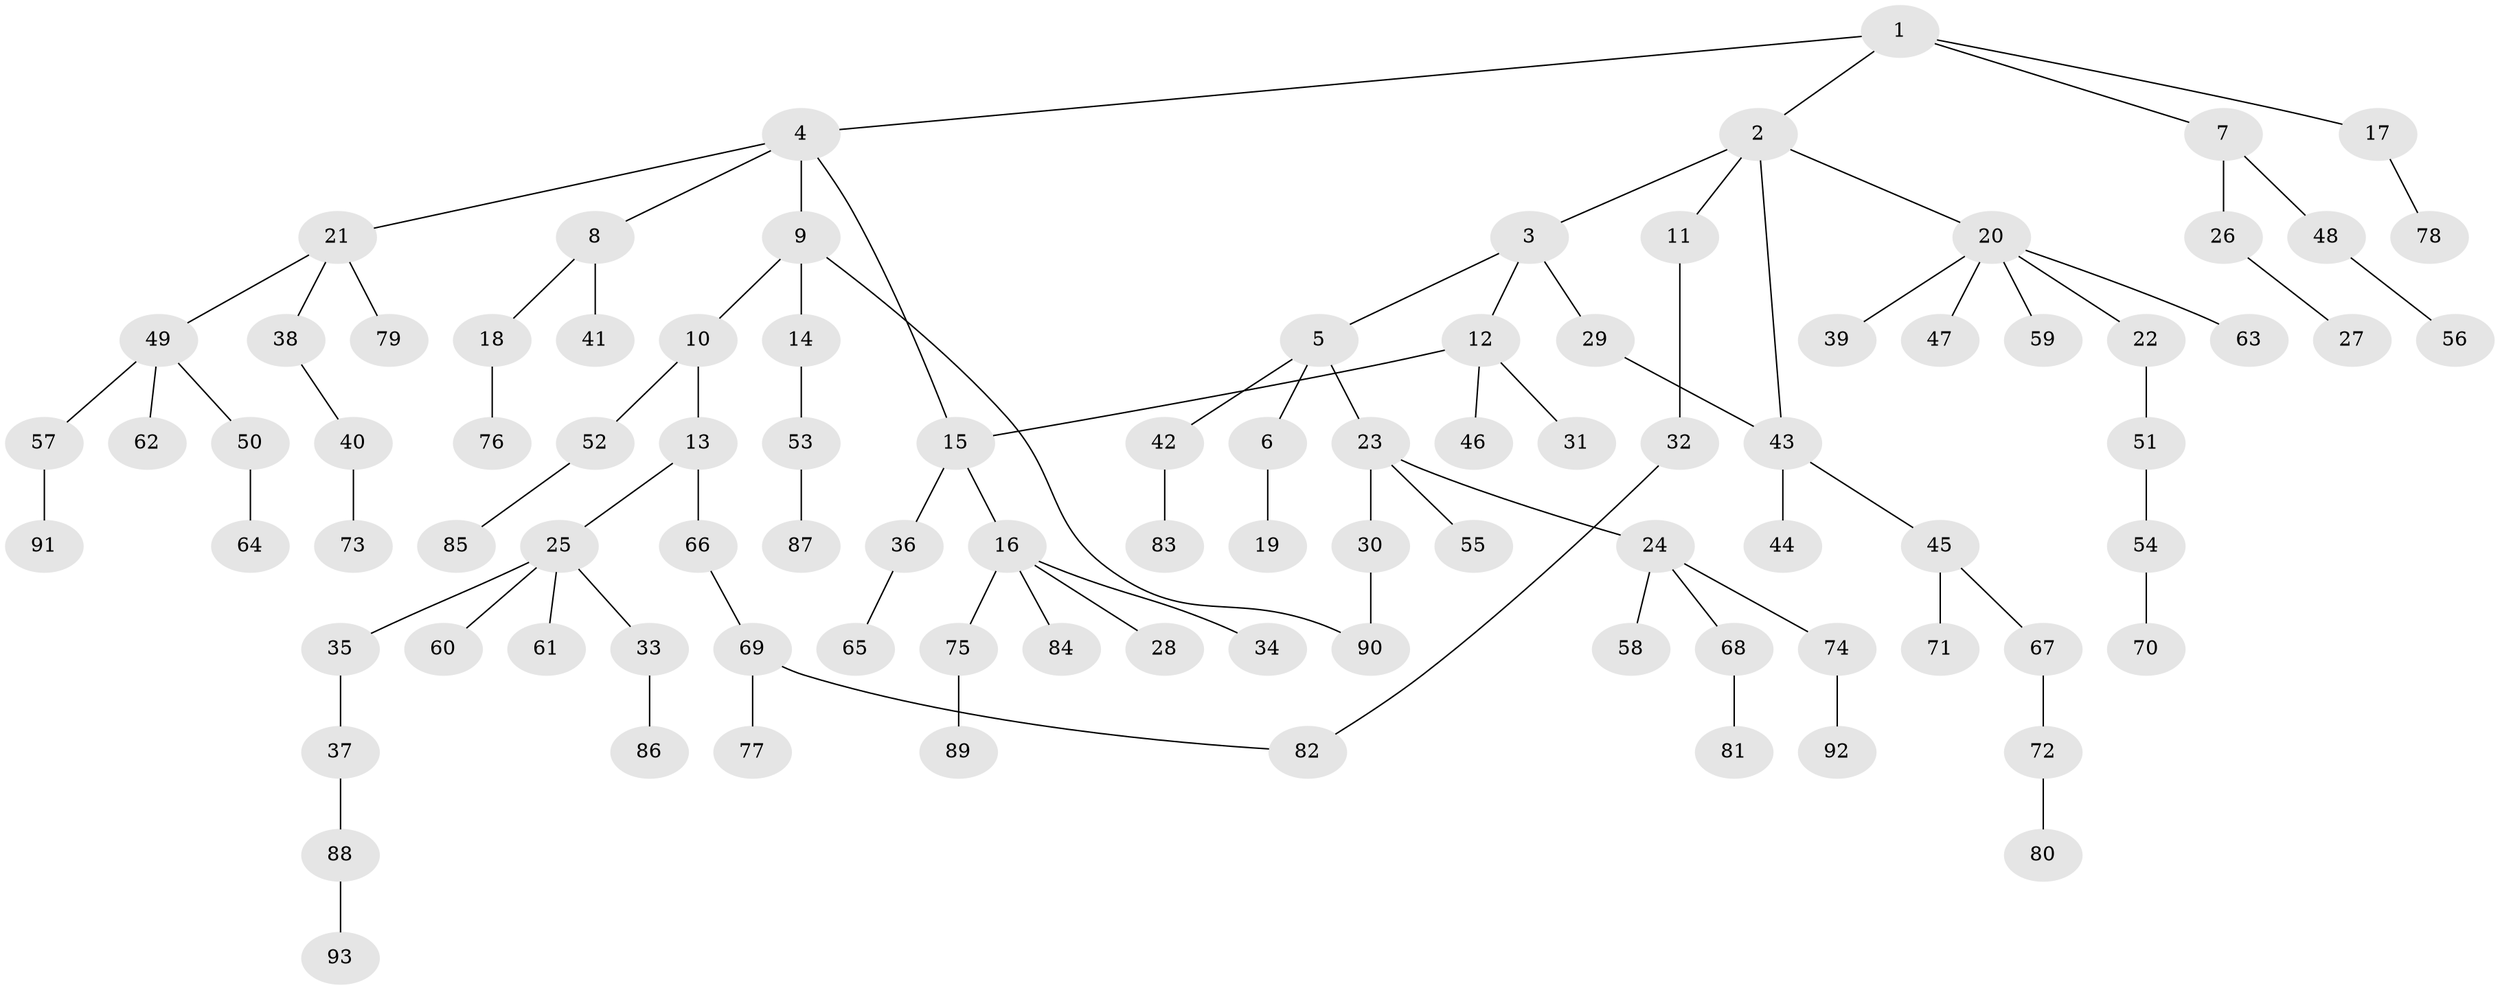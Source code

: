 // Generated by graph-tools (version 1.1) at 2025/25/03/09/25 03:25:35]
// undirected, 93 vertices, 96 edges
graph export_dot {
graph [start="1"]
  node [color=gray90,style=filled];
  1;
  2;
  3;
  4;
  5;
  6;
  7;
  8;
  9;
  10;
  11;
  12;
  13;
  14;
  15;
  16;
  17;
  18;
  19;
  20;
  21;
  22;
  23;
  24;
  25;
  26;
  27;
  28;
  29;
  30;
  31;
  32;
  33;
  34;
  35;
  36;
  37;
  38;
  39;
  40;
  41;
  42;
  43;
  44;
  45;
  46;
  47;
  48;
  49;
  50;
  51;
  52;
  53;
  54;
  55;
  56;
  57;
  58;
  59;
  60;
  61;
  62;
  63;
  64;
  65;
  66;
  67;
  68;
  69;
  70;
  71;
  72;
  73;
  74;
  75;
  76;
  77;
  78;
  79;
  80;
  81;
  82;
  83;
  84;
  85;
  86;
  87;
  88;
  89;
  90;
  91;
  92;
  93;
  1 -- 2;
  1 -- 4;
  1 -- 7;
  1 -- 17;
  2 -- 3;
  2 -- 11;
  2 -- 20;
  2 -- 43;
  3 -- 5;
  3 -- 12;
  3 -- 29;
  4 -- 8;
  4 -- 9;
  4 -- 15;
  4 -- 21;
  5 -- 6;
  5 -- 23;
  5 -- 42;
  6 -- 19;
  7 -- 26;
  7 -- 48;
  8 -- 18;
  8 -- 41;
  9 -- 10;
  9 -- 14;
  9 -- 90;
  10 -- 13;
  10 -- 52;
  11 -- 32;
  12 -- 31;
  12 -- 46;
  12 -- 15;
  13 -- 25;
  13 -- 66;
  14 -- 53;
  15 -- 16;
  15 -- 36;
  16 -- 28;
  16 -- 34;
  16 -- 75;
  16 -- 84;
  17 -- 78;
  18 -- 76;
  20 -- 22;
  20 -- 39;
  20 -- 47;
  20 -- 59;
  20 -- 63;
  21 -- 38;
  21 -- 49;
  21 -- 79;
  22 -- 51;
  23 -- 24;
  23 -- 30;
  23 -- 55;
  24 -- 58;
  24 -- 68;
  24 -- 74;
  25 -- 33;
  25 -- 35;
  25 -- 60;
  25 -- 61;
  26 -- 27;
  29 -- 43;
  30 -- 90;
  32 -- 82;
  33 -- 86;
  35 -- 37;
  36 -- 65;
  37 -- 88;
  38 -- 40;
  40 -- 73;
  42 -- 83;
  43 -- 44;
  43 -- 45;
  45 -- 67;
  45 -- 71;
  48 -- 56;
  49 -- 50;
  49 -- 57;
  49 -- 62;
  50 -- 64;
  51 -- 54;
  52 -- 85;
  53 -- 87;
  54 -- 70;
  57 -- 91;
  66 -- 69;
  67 -- 72;
  68 -- 81;
  69 -- 77;
  69 -- 82;
  72 -- 80;
  74 -- 92;
  75 -- 89;
  88 -- 93;
}
